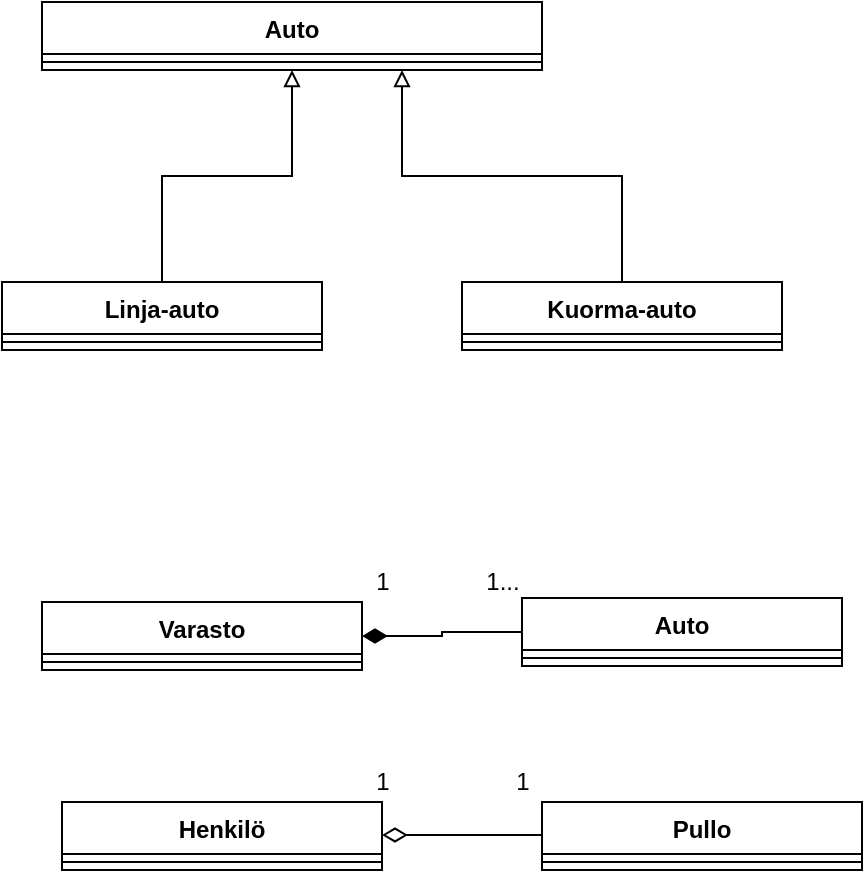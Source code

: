 <mxfile version="20.4.0" type="github">
  <diagram id="vEsajQPq7sN4_N_ij7nR" name="Page-1">
    <mxGraphModel dx="1220" dy="1112" grid="1" gridSize="10" guides="1" tooltips="1" connect="1" arrows="1" fold="1" page="1" pageScale="1" pageWidth="850" pageHeight="1100" math="0" shadow="0">
      <root>
        <mxCell id="0" />
        <mxCell id="1" parent="0" />
        <mxCell id="xa-_HRpsTEDlTPyhuSHx-1" value="Auto" style="swimlane;fontStyle=1;align=center;verticalAlign=top;childLayout=stackLayout;horizontal=1;startSize=26;horizontalStack=0;resizeParent=1;resizeParentMax=0;resizeLast=0;collapsible=1;marginBottom=0;" vertex="1" parent="1">
          <mxGeometry x="70" y="40" width="250" height="34" as="geometry" />
        </mxCell>
        <mxCell id="xa-_HRpsTEDlTPyhuSHx-3" value="" style="line;strokeWidth=1;fillColor=none;align=left;verticalAlign=middle;spacingTop=-1;spacingLeft=3;spacingRight=3;rotatable=0;labelPosition=right;points=[];portConstraint=eastwest;strokeColor=inherit;" vertex="1" parent="xa-_HRpsTEDlTPyhuSHx-1">
          <mxGeometry y="26" width="250" height="8" as="geometry" />
        </mxCell>
        <mxCell id="xa-_HRpsTEDlTPyhuSHx-23" style="edgeStyle=orthogonalEdgeStyle;rounded=0;orthogonalLoop=1;jettySize=auto;html=1;exitX=0.5;exitY=0;exitDx=0;exitDy=0;entryX=0.5;entryY=1;entryDx=0;entryDy=0;endArrow=block;endFill=0;" edge="1" parent="1" source="xa-_HRpsTEDlTPyhuSHx-10" target="xa-_HRpsTEDlTPyhuSHx-1">
          <mxGeometry relative="1" as="geometry" />
        </mxCell>
        <mxCell id="xa-_HRpsTEDlTPyhuSHx-10" value="Linja-auto" style="swimlane;fontStyle=1;align=center;verticalAlign=top;childLayout=stackLayout;horizontal=1;startSize=26;horizontalStack=0;resizeParent=1;resizeParentMax=0;resizeLast=0;collapsible=1;marginBottom=0;" vertex="1" parent="1">
          <mxGeometry x="50" y="180" width="160" height="34" as="geometry" />
        </mxCell>
        <mxCell id="xa-_HRpsTEDlTPyhuSHx-12" value="" style="line;strokeWidth=1;fillColor=none;align=left;verticalAlign=middle;spacingTop=-1;spacingLeft=3;spacingRight=3;rotatable=0;labelPosition=right;points=[];portConstraint=eastwest;strokeColor=inherit;" vertex="1" parent="xa-_HRpsTEDlTPyhuSHx-10">
          <mxGeometry y="26" width="160" height="8" as="geometry" />
        </mxCell>
        <mxCell id="xa-_HRpsTEDlTPyhuSHx-22" style="edgeStyle=orthogonalEdgeStyle;rounded=0;orthogonalLoop=1;jettySize=auto;html=1;entryX=0.72;entryY=1;entryDx=0;entryDy=0;entryPerimeter=0;endArrow=block;endFill=0;" edge="1" parent="1" source="xa-_HRpsTEDlTPyhuSHx-18" target="xa-_HRpsTEDlTPyhuSHx-3">
          <mxGeometry relative="1" as="geometry" />
        </mxCell>
        <mxCell id="xa-_HRpsTEDlTPyhuSHx-18" value="Kuorma-auto" style="swimlane;fontStyle=1;align=center;verticalAlign=top;childLayout=stackLayout;horizontal=1;startSize=26;horizontalStack=0;resizeParent=1;resizeParentMax=0;resizeLast=0;collapsible=1;marginBottom=0;" vertex="1" parent="1">
          <mxGeometry x="280" y="180" width="160" height="34" as="geometry" />
        </mxCell>
        <mxCell id="xa-_HRpsTEDlTPyhuSHx-20" value="" style="line;strokeWidth=1;fillColor=none;align=left;verticalAlign=middle;spacingTop=-1;spacingLeft=3;spacingRight=3;rotatable=0;labelPosition=right;points=[];portConstraint=eastwest;strokeColor=inherit;" vertex="1" parent="xa-_HRpsTEDlTPyhuSHx-18">
          <mxGeometry y="26" width="160" height="8" as="geometry" />
        </mxCell>
        <mxCell id="xa-_HRpsTEDlTPyhuSHx-25" value="Varasto" style="swimlane;fontStyle=1;align=center;verticalAlign=top;childLayout=stackLayout;horizontal=1;startSize=26;horizontalStack=0;resizeParent=1;resizeParentMax=0;resizeLast=0;collapsible=1;marginBottom=0;" vertex="1" parent="1">
          <mxGeometry x="70" y="340" width="160" height="34" as="geometry" />
        </mxCell>
        <mxCell id="xa-_HRpsTEDlTPyhuSHx-27" value="" style="line;strokeWidth=1;fillColor=none;align=left;verticalAlign=middle;spacingTop=-1;spacingLeft=3;spacingRight=3;rotatable=0;labelPosition=right;points=[];portConstraint=eastwest;strokeColor=inherit;" vertex="1" parent="xa-_HRpsTEDlTPyhuSHx-25">
          <mxGeometry y="26" width="160" height="8" as="geometry" />
        </mxCell>
        <mxCell id="xa-_HRpsTEDlTPyhuSHx-33" style="edgeStyle=orthogonalEdgeStyle;rounded=0;orthogonalLoop=1;jettySize=auto;html=1;entryX=1;entryY=0.5;entryDx=0;entryDy=0;endArrow=diamondThin;endFill=1;endSize=10;" edge="1" parent="1" source="xa-_HRpsTEDlTPyhuSHx-29" target="xa-_HRpsTEDlTPyhuSHx-25">
          <mxGeometry relative="1" as="geometry" />
        </mxCell>
        <mxCell id="xa-_HRpsTEDlTPyhuSHx-29" value="Auto" style="swimlane;fontStyle=1;align=center;verticalAlign=top;childLayout=stackLayout;horizontal=1;startSize=26;horizontalStack=0;resizeParent=1;resizeParentMax=0;resizeLast=0;collapsible=1;marginBottom=0;" vertex="1" parent="1">
          <mxGeometry x="310" y="338" width="160" height="34" as="geometry" />
        </mxCell>
        <mxCell id="xa-_HRpsTEDlTPyhuSHx-31" value="" style="line;strokeWidth=1;fillColor=none;align=left;verticalAlign=middle;spacingTop=-1;spacingLeft=3;spacingRight=3;rotatable=0;labelPosition=right;points=[];portConstraint=eastwest;strokeColor=inherit;" vertex="1" parent="xa-_HRpsTEDlTPyhuSHx-29">
          <mxGeometry y="26" width="160" height="8" as="geometry" />
        </mxCell>
        <mxCell id="xa-_HRpsTEDlTPyhuSHx-34" value="1" style="text;html=1;align=center;verticalAlign=middle;resizable=0;points=[];autosize=1;strokeColor=none;fillColor=none;" vertex="1" parent="1">
          <mxGeometry x="225" y="315" width="30" height="30" as="geometry" />
        </mxCell>
        <mxCell id="xa-_HRpsTEDlTPyhuSHx-35" value="1..." style="text;html=1;align=center;verticalAlign=middle;resizable=0;points=[];autosize=1;strokeColor=none;fillColor=none;" vertex="1" parent="1">
          <mxGeometry x="280" y="315" width="40" height="30" as="geometry" />
        </mxCell>
        <mxCell id="xa-_HRpsTEDlTPyhuSHx-36" value="Henkilö" style="swimlane;fontStyle=1;align=center;verticalAlign=top;childLayout=stackLayout;horizontal=1;startSize=26;horizontalStack=0;resizeParent=1;resizeParentMax=0;resizeLast=0;collapsible=1;marginBottom=0;" vertex="1" parent="1">
          <mxGeometry x="80" y="440" width="160" height="34" as="geometry" />
        </mxCell>
        <mxCell id="xa-_HRpsTEDlTPyhuSHx-38" value="" style="line;strokeWidth=1;fillColor=none;align=left;verticalAlign=middle;spacingTop=-1;spacingLeft=3;spacingRight=3;rotatable=0;labelPosition=right;points=[];portConstraint=eastwest;strokeColor=inherit;" vertex="1" parent="xa-_HRpsTEDlTPyhuSHx-36">
          <mxGeometry y="26" width="160" height="8" as="geometry" />
        </mxCell>
        <mxCell id="xa-_HRpsTEDlTPyhuSHx-40" value="Pullo" style="swimlane;fontStyle=1;align=center;verticalAlign=top;childLayout=stackLayout;horizontal=1;startSize=26;horizontalStack=0;resizeParent=1;resizeParentMax=0;resizeLast=0;collapsible=1;marginBottom=0;" vertex="1" parent="1">
          <mxGeometry x="320" y="440" width="160" height="34" as="geometry" />
        </mxCell>
        <mxCell id="xa-_HRpsTEDlTPyhuSHx-42" value="" style="line;strokeWidth=1;fillColor=none;align=left;verticalAlign=middle;spacingTop=-1;spacingLeft=3;spacingRight=3;rotatable=0;labelPosition=right;points=[];portConstraint=eastwest;strokeColor=inherit;" vertex="1" parent="xa-_HRpsTEDlTPyhuSHx-40">
          <mxGeometry y="26" width="160" height="8" as="geometry" />
        </mxCell>
        <mxCell id="xa-_HRpsTEDlTPyhuSHx-44" style="edgeStyle=orthogonalEdgeStyle;rounded=0;orthogonalLoop=1;jettySize=auto;html=1;entryX=1;entryY=0.5;entryDx=0;entryDy=0;endArrow=diamondThin;endFill=0;endSize=10;" edge="1" parent="1">
          <mxGeometry relative="1" as="geometry">
            <mxPoint x="320" y="456.5" as="sourcePoint" />
            <mxPoint x="240" y="456.5" as="targetPoint" />
          </mxGeometry>
        </mxCell>
        <mxCell id="xa-_HRpsTEDlTPyhuSHx-45" value="1" style="text;html=1;align=center;verticalAlign=middle;resizable=0;points=[];autosize=1;strokeColor=none;fillColor=none;" vertex="1" parent="1">
          <mxGeometry x="295" y="415" width="30" height="30" as="geometry" />
        </mxCell>
        <mxCell id="xa-_HRpsTEDlTPyhuSHx-46" value="1" style="text;html=1;align=center;verticalAlign=middle;resizable=0;points=[];autosize=1;strokeColor=none;fillColor=none;" vertex="1" parent="1">
          <mxGeometry x="225" y="415" width="30" height="30" as="geometry" />
        </mxCell>
      </root>
    </mxGraphModel>
  </diagram>
</mxfile>
